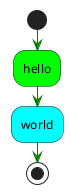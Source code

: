 {
  "sha1": "f0f50kkffseek4y163o7vdgiady946u",
  "insertion": {
    "when": "2024-06-01T09:03:05.346Z",
    "url": "https://forum.plantuml.net/12396/user-defined-style-targets-in-activity-diagram-beta",
    "user": "plantuml@gmail.com"
  }
}
@startuml
<style>
activityDiagram
{
 arrow {
     LineColor green
 }
 .x {
     BackgroundColor #00ff00  
 }
 .y {
     BackgroundColor #00ffff  
 }
}
</style>
start
<< x >>:hello;
<< y >>:world;
stop
@enduml
